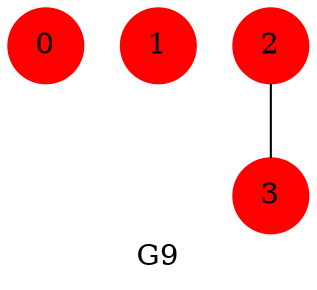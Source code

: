 strict graph G9 {
	graph [label=G9];
	node [color=red,
		shape=circle,
		style=filled
	];
	0;
	1;
	2 -- 3;
}
